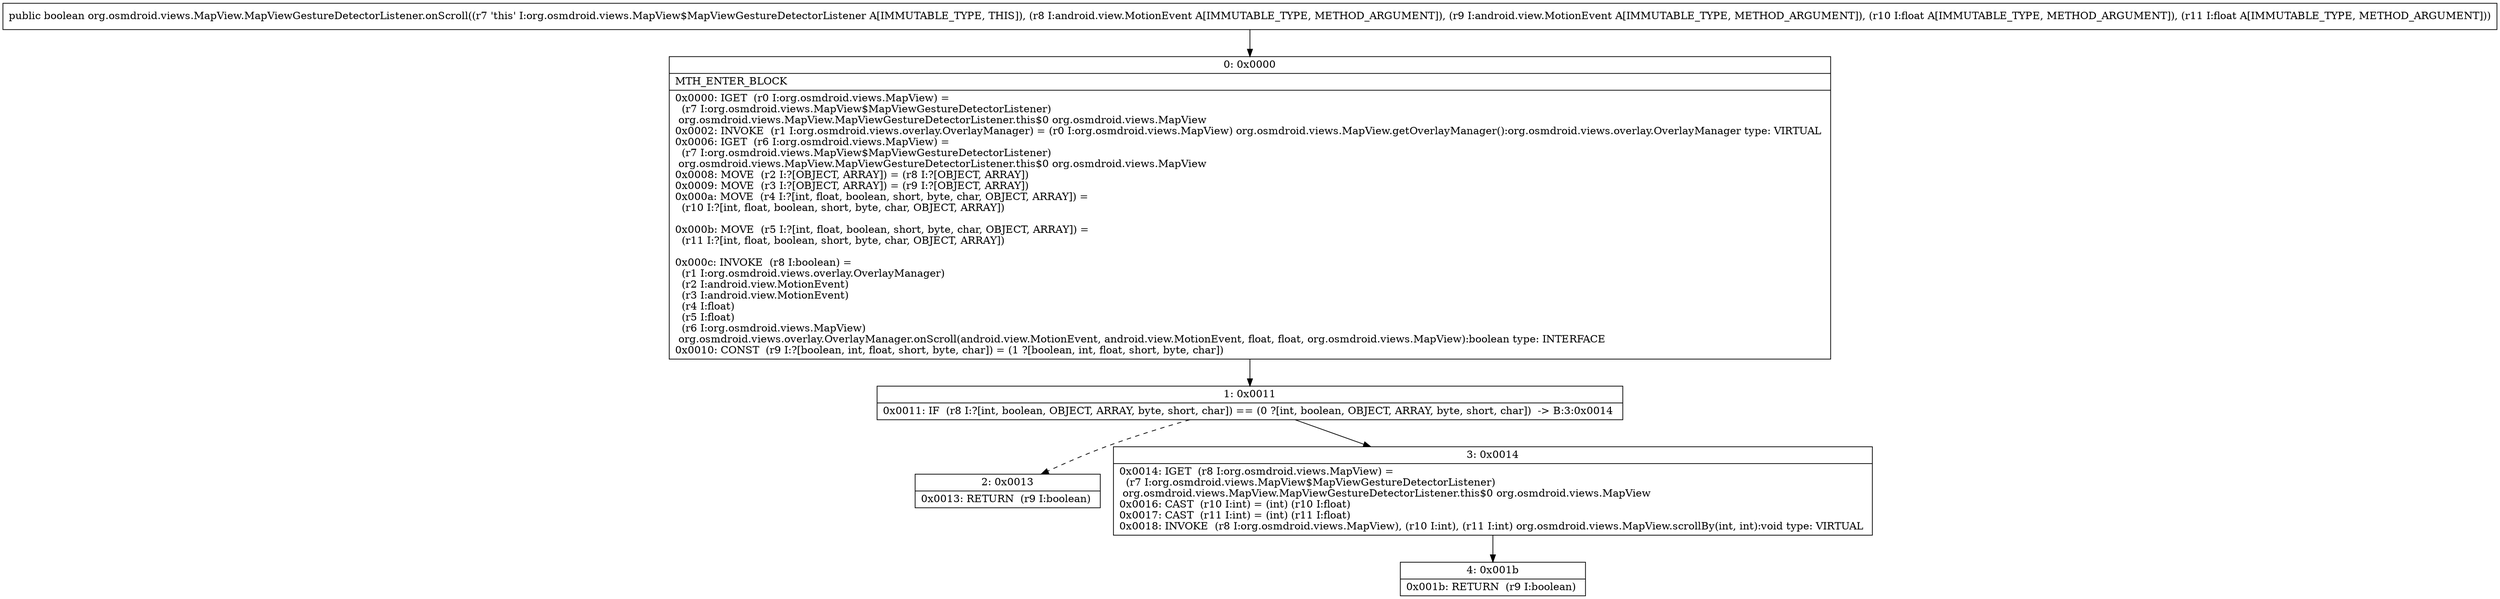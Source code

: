 digraph "CFG fororg.osmdroid.views.MapView.MapViewGestureDetectorListener.onScroll(Landroid\/view\/MotionEvent;Landroid\/view\/MotionEvent;FF)Z" {
Node_0 [shape=record,label="{0\:\ 0x0000|MTH_ENTER_BLOCK\l|0x0000: IGET  (r0 I:org.osmdroid.views.MapView) = \l  (r7 I:org.osmdroid.views.MapView$MapViewGestureDetectorListener)\l org.osmdroid.views.MapView.MapViewGestureDetectorListener.this$0 org.osmdroid.views.MapView \l0x0002: INVOKE  (r1 I:org.osmdroid.views.overlay.OverlayManager) = (r0 I:org.osmdroid.views.MapView) org.osmdroid.views.MapView.getOverlayManager():org.osmdroid.views.overlay.OverlayManager type: VIRTUAL \l0x0006: IGET  (r6 I:org.osmdroid.views.MapView) = \l  (r7 I:org.osmdroid.views.MapView$MapViewGestureDetectorListener)\l org.osmdroid.views.MapView.MapViewGestureDetectorListener.this$0 org.osmdroid.views.MapView \l0x0008: MOVE  (r2 I:?[OBJECT, ARRAY]) = (r8 I:?[OBJECT, ARRAY]) \l0x0009: MOVE  (r3 I:?[OBJECT, ARRAY]) = (r9 I:?[OBJECT, ARRAY]) \l0x000a: MOVE  (r4 I:?[int, float, boolean, short, byte, char, OBJECT, ARRAY]) = \l  (r10 I:?[int, float, boolean, short, byte, char, OBJECT, ARRAY])\l \l0x000b: MOVE  (r5 I:?[int, float, boolean, short, byte, char, OBJECT, ARRAY]) = \l  (r11 I:?[int, float, boolean, short, byte, char, OBJECT, ARRAY])\l \l0x000c: INVOKE  (r8 I:boolean) = \l  (r1 I:org.osmdroid.views.overlay.OverlayManager)\l  (r2 I:android.view.MotionEvent)\l  (r3 I:android.view.MotionEvent)\l  (r4 I:float)\l  (r5 I:float)\l  (r6 I:org.osmdroid.views.MapView)\l org.osmdroid.views.overlay.OverlayManager.onScroll(android.view.MotionEvent, android.view.MotionEvent, float, float, org.osmdroid.views.MapView):boolean type: INTERFACE \l0x0010: CONST  (r9 I:?[boolean, int, float, short, byte, char]) = (1 ?[boolean, int, float, short, byte, char]) \l}"];
Node_1 [shape=record,label="{1\:\ 0x0011|0x0011: IF  (r8 I:?[int, boolean, OBJECT, ARRAY, byte, short, char]) == (0 ?[int, boolean, OBJECT, ARRAY, byte, short, char])  \-\> B:3:0x0014 \l}"];
Node_2 [shape=record,label="{2\:\ 0x0013|0x0013: RETURN  (r9 I:boolean) \l}"];
Node_3 [shape=record,label="{3\:\ 0x0014|0x0014: IGET  (r8 I:org.osmdroid.views.MapView) = \l  (r7 I:org.osmdroid.views.MapView$MapViewGestureDetectorListener)\l org.osmdroid.views.MapView.MapViewGestureDetectorListener.this$0 org.osmdroid.views.MapView \l0x0016: CAST  (r10 I:int) = (int) (r10 I:float) \l0x0017: CAST  (r11 I:int) = (int) (r11 I:float) \l0x0018: INVOKE  (r8 I:org.osmdroid.views.MapView), (r10 I:int), (r11 I:int) org.osmdroid.views.MapView.scrollBy(int, int):void type: VIRTUAL \l}"];
Node_4 [shape=record,label="{4\:\ 0x001b|0x001b: RETURN  (r9 I:boolean) \l}"];
MethodNode[shape=record,label="{public boolean org.osmdroid.views.MapView.MapViewGestureDetectorListener.onScroll((r7 'this' I:org.osmdroid.views.MapView$MapViewGestureDetectorListener A[IMMUTABLE_TYPE, THIS]), (r8 I:android.view.MotionEvent A[IMMUTABLE_TYPE, METHOD_ARGUMENT]), (r9 I:android.view.MotionEvent A[IMMUTABLE_TYPE, METHOD_ARGUMENT]), (r10 I:float A[IMMUTABLE_TYPE, METHOD_ARGUMENT]), (r11 I:float A[IMMUTABLE_TYPE, METHOD_ARGUMENT])) }"];
MethodNode -> Node_0;
Node_0 -> Node_1;
Node_1 -> Node_2[style=dashed];
Node_1 -> Node_3;
Node_3 -> Node_4;
}

